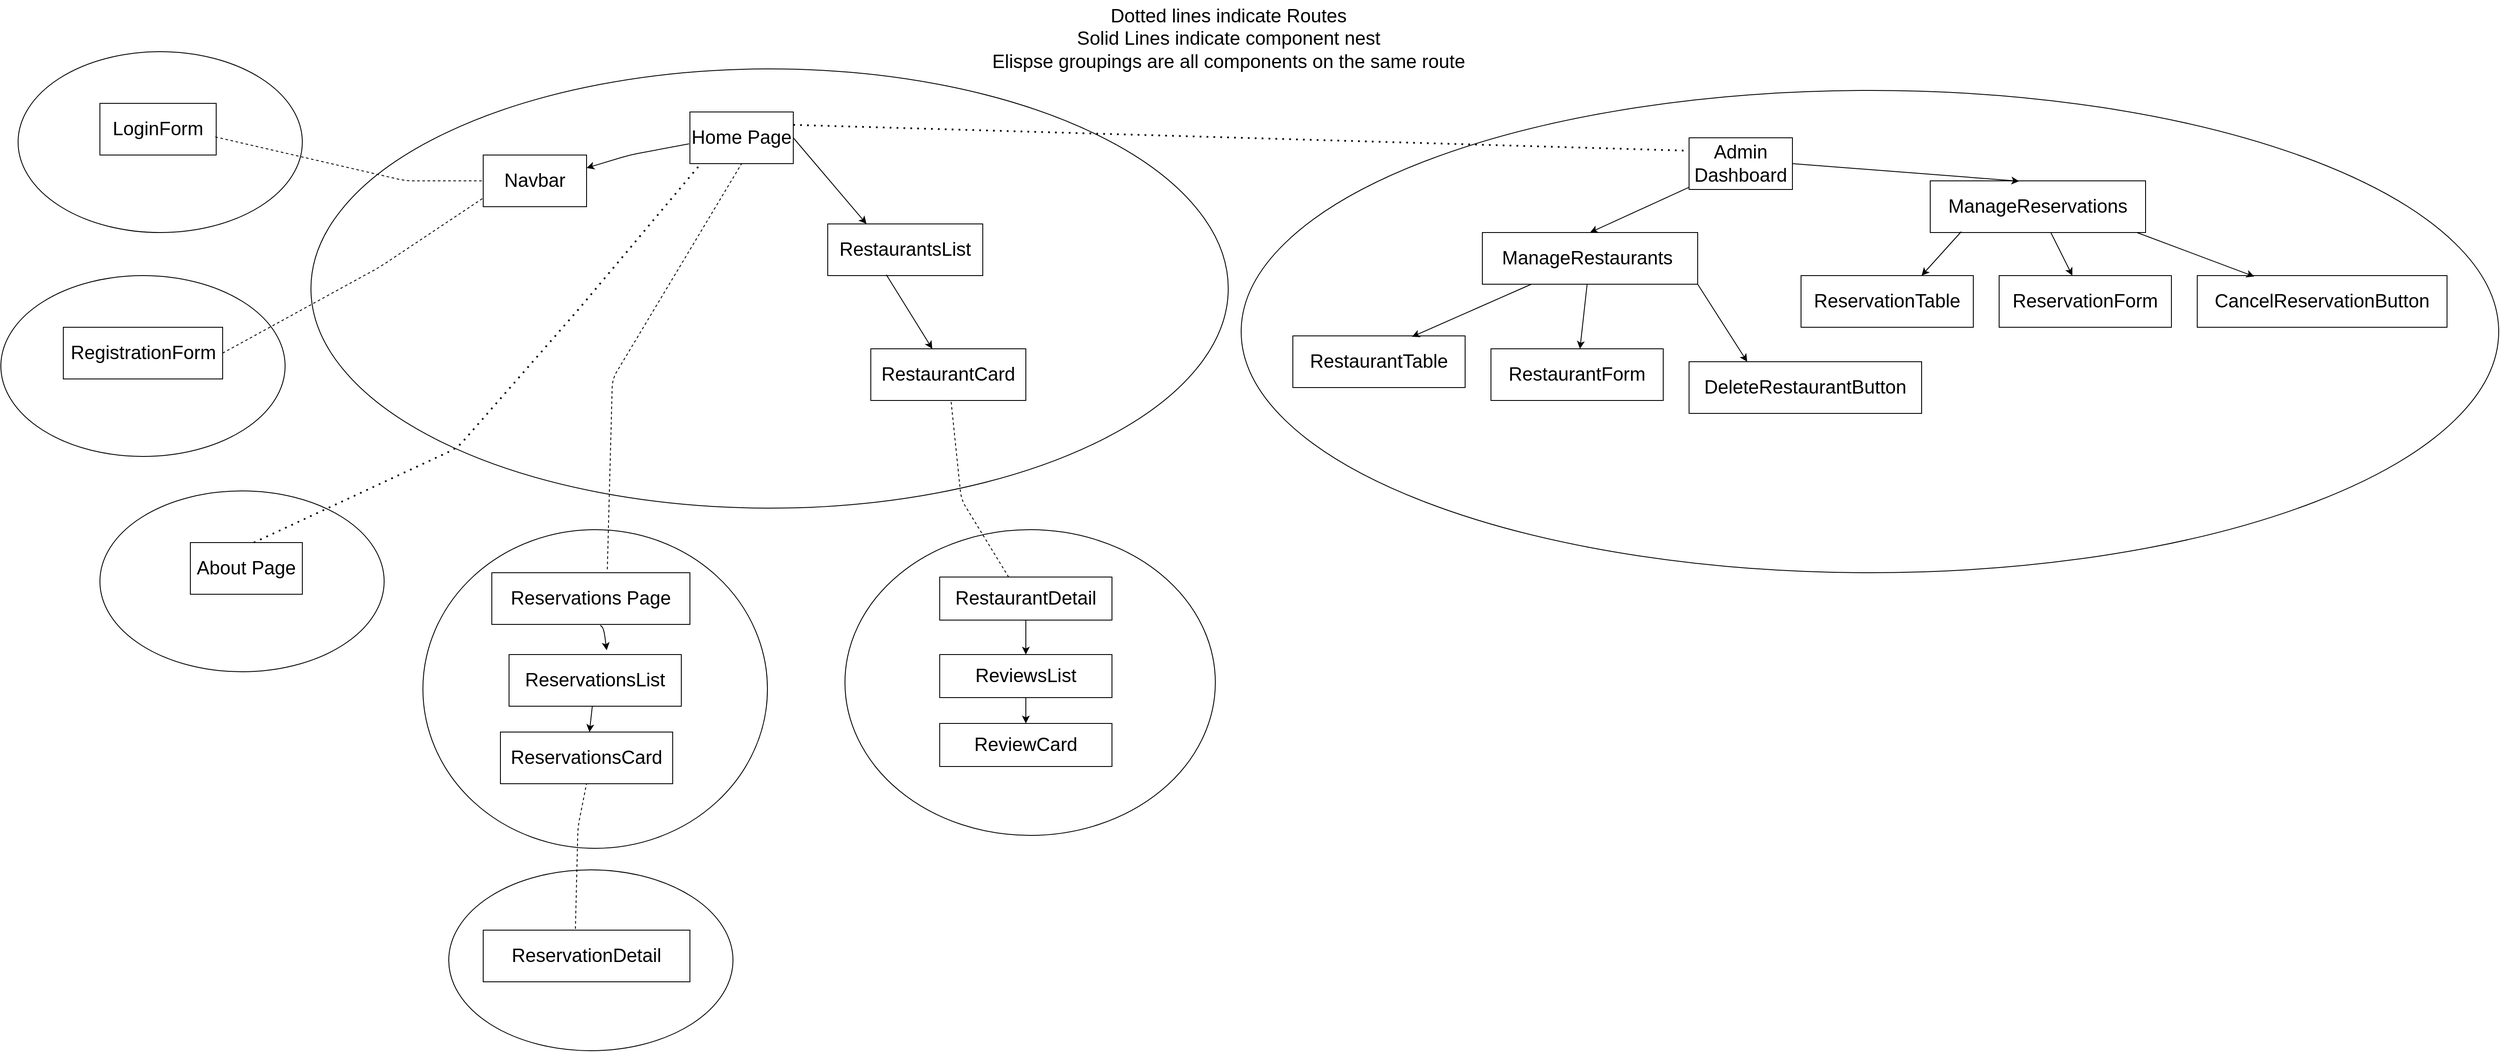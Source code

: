 <mxfile>
    <diagram id="FtEbee-XCXTfJkGimnTI" name="Page-1">
        <mxGraphModel dx="4856" dy="2888" grid="1" gridSize="10" guides="1" tooltips="1" connect="1" arrows="1" fold="1" page="1" pageScale="1" pageWidth="850" pageHeight="1100" math="0" shadow="0">
            <root>
                <mxCell id="0"/>
                <mxCell id="1" parent="0"/>
                <mxCell id="42" value="" style="ellipse;whiteSpace=wrap;html=1;fontSize=22;shadow=0;" parent="1" vertex="1">
                    <mxGeometry x="1420" y="-5" width="1460" height="560" as="geometry"/>
                </mxCell>
                <mxCell id="13" value="" style="ellipse;whiteSpace=wrap;html=1;fontSize=22;shadow=0;" parent="1" vertex="1">
                    <mxGeometry x="340" y="-30" width="1065" height="510" as="geometry"/>
                </mxCell>
                <mxCell id="16" value="" style="ellipse;whiteSpace=wrap;html=1;fontSize=22;shadow=0;" parent="1" vertex="1">
                    <mxGeometry x="470" y="505" width="400" height="370" as="geometry"/>
                </mxCell>
                <mxCell id="15" value="" style="ellipse;whiteSpace=wrap;html=1;fontSize=22;shadow=0;" parent="1" vertex="1">
                    <mxGeometry x="960" y="505" width="430" height="355" as="geometry"/>
                </mxCell>
                <mxCell id="14" value="" style="ellipse;whiteSpace=wrap;html=1;fontSize=22;shadow=0;" parent="1" vertex="1">
                    <mxGeometry x="95" y="460" width="330" height="210" as="geometry"/>
                </mxCell>
                <mxCell id="3" value="Dotted lines indicate Routes&lt;br&gt;Solid Lines indicate component nest&lt;br&gt;Elispse groupings are all components on the same route" style="text;html=1;align=center;verticalAlign=middle;resizable=0;points=[];autosize=1;strokeColor=none;fillColor=none;fontSize=22;" parent="1" vertex="1">
                    <mxGeometry x="1120" y="-110" width="570" height="90" as="geometry"/>
                </mxCell>
                <mxCell id="8" value="Home Page" style="whiteSpace=wrap;html=1;fontSize=22;" parent="1" vertex="1">
                    <mxGeometry x="780" y="20" width="120" height="60" as="geometry"/>
                </mxCell>
                <mxCell id="9" value="About Page" style="whiteSpace=wrap;html=1;fontSize=22;" parent="1" vertex="1">
                    <mxGeometry x="200" y="520" width="130" height="60" as="geometry"/>
                </mxCell>
                <mxCell id="79" value="" style="edgeStyle=none;html=1;" parent="1" source="10" target="77" edge="1">
                    <mxGeometry relative="1" as="geometry"/>
                </mxCell>
                <mxCell id="10" value="RestaurantDetail" style="whiteSpace=wrap;html=1;fontSize=22;" parent="1" vertex="1">
                    <mxGeometry x="1070" y="560" width="200" height="50" as="geometry"/>
                </mxCell>
                <mxCell id="12" value="Reservations Page" style="whiteSpace=wrap;html=1;fontSize=22;" parent="1" vertex="1">
                    <mxGeometry x="550" y="555" width="230" height="60" as="geometry"/>
                </mxCell>
                <mxCell id="18" value="" style="endArrow=none;dashed=1;html=1;fontSize=22;entryX=0.5;entryY=1;entryDx=0;entryDy=0;exitX=0.583;exitY=-0.067;exitDx=0;exitDy=0;exitPerimeter=0;" parent="1" source="12" target="8" edge="1">
                    <mxGeometry width="50" height="50" relative="1" as="geometry">
                        <mxPoint x="770" y="530" as="sourcePoint"/>
                        <mxPoint x="630" y="420" as="targetPoint"/>
                        <Array as="points">
                            <mxPoint x="690" y="330"/>
                        </Array>
                    </mxGeometry>
                </mxCell>
                <mxCell id="19" value="" style="endArrow=none;dashed=1;html=1;dashPattern=1 3;strokeWidth=2;fontSize=22;exitX=0.567;exitY=0;exitDx=0;exitDy=0;exitPerimeter=0;entryX=0.092;entryY=1.033;entryDx=0;entryDy=0;entryPerimeter=0;" parent="1" source="9" target="8" edge="1">
                    <mxGeometry width="50" height="50" relative="1" as="geometry">
                        <mxPoint x="770" y="530" as="sourcePoint"/>
                        <mxPoint x="820" y="480" as="targetPoint"/>
                        <Array as="points">
                            <mxPoint x="510" y="410"/>
                            <mxPoint x="650" y="250"/>
                        </Array>
                    </mxGeometry>
                </mxCell>
                <mxCell id="22" value="" style="endArrow=none;dashed=1;html=1;fontSize=22;exitX=0.4;exitY=0;exitDx=0;exitDy=0;exitPerimeter=0;" parent="1" source="10" target="74" edge="1">
                    <mxGeometry width="50" height="50" relative="1" as="geometry">
                        <mxPoint x="770" y="530" as="sourcePoint"/>
                        <mxPoint x="1040" y="360" as="targetPoint"/>
                        <Array as="points">
                            <mxPoint x="1095" y="470"/>
                        </Array>
                    </mxGeometry>
                </mxCell>
                <mxCell id="25" value="RestaurantsList" style="whiteSpace=wrap;html=1;shadow=0;fontSize=22;" parent="1" vertex="1">
                    <mxGeometry x="940" y="150" width="180" height="60" as="geometry"/>
                </mxCell>
                <mxCell id="27" value="Navbar" style="whiteSpace=wrap;html=1;shadow=0;fontSize=22;" parent="1" vertex="1">
                    <mxGeometry x="540" y="70" width="120" height="60" as="geometry"/>
                </mxCell>
                <mxCell id="31" value="" style="endArrow=classic;html=1;fontSize=22;entryX=1;entryY=0.25;entryDx=0;entryDy=0;exitX=-0.008;exitY=0.617;exitDx=0;exitDy=0;exitPerimeter=0;" parent="1" source="8" target="27" edge="1">
                    <mxGeometry width="50" height="50" relative="1" as="geometry">
                        <mxPoint x="770" y="240" as="sourcePoint"/>
                        <mxPoint x="820" y="180" as="targetPoint"/>
                        <Array as="points">
                            <mxPoint x="710" y="70"/>
                        </Array>
                    </mxGeometry>
                </mxCell>
                <mxCell id="33" value="" style="endArrow=classic;html=1;fontSize=22;exitX=1;exitY=0.5;exitDx=0;exitDy=0;entryX=0.25;entryY=0;entryDx=0;entryDy=0;" parent="1" source="8" target="25" edge="1">
                    <mxGeometry width="50" height="50" relative="1" as="geometry">
                        <mxPoint x="890" y="110" as="sourcePoint"/>
                        <mxPoint x="970" y="160" as="targetPoint"/>
                        <Array as="points"/>
                    </mxGeometry>
                </mxCell>
                <mxCell id="82" value="" style="edgeStyle=none;html=1;" parent="1" source="39" target="81" edge="1">
                    <mxGeometry relative="1" as="geometry"/>
                </mxCell>
                <mxCell id="39" value="&lt;font style=&quot;font-size: 22px;&quot;&gt;ReservationsList&lt;/font&gt;" style="whiteSpace=wrap;html=1;" parent="1" vertex="1">
                    <mxGeometry x="570" y="650" width="200" height="60" as="geometry"/>
                </mxCell>
                <mxCell id="40" value="" style="endArrow=classic;html=1;fontSize=17;exitX=0.548;exitY=1.017;exitDx=0;exitDy=0;entryX=0.567;entryY=-0.083;entryDx=0;entryDy=0;entryPerimeter=0;exitPerimeter=0;" parent="1" source="12" target="39" edge="1">
                    <mxGeometry width="50" height="50" relative="1" as="geometry">
                        <mxPoint x="810" y="600" as="sourcePoint"/>
                        <mxPoint x="1350" y="420" as="targetPoint"/>
                        <Array as="points">
                            <mxPoint x="680" y="620"/>
                        </Array>
                    </mxGeometry>
                </mxCell>
                <mxCell id="41" value="Admin Dashboard" style="whiteSpace=wrap;html=1;fontSize=22;" parent="1" vertex="1">
                    <mxGeometry x="1940" y="50" width="120" height="60" as="geometry"/>
                </mxCell>
                <mxCell id="44" value="" style="endArrow=none;dashed=1;html=1;dashPattern=1 3;strokeWidth=2;fontSize=22;entryX=0;entryY=0.25;entryDx=0;entryDy=0;exitX=1;exitY=0.25;exitDx=0;exitDy=0;" parent="1" source="8" target="41" edge="1">
                    <mxGeometry width="50" height="50" relative="1" as="geometry">
                        <mxPoint x="1290" y="380" as="sourcePoint"/>
                        <mxPoint x="1340" y="330" as="targetPoint"/>
                    </mxGeometry>
                </mxCell>
                <mxCell id="92" value="" style="edgeStyle=none;html=1;" parent="1" source="58" target="91" edge="1">
                    <mxGeometry relative="1" as="geometry"/>
                </mxCell>
                <mxCell id="58" value="ManageRestaurants&amp;nbsp;" style="whiteSpace=wrap;html=1;fontSize=22;" parent="1" vertex="1">
                    <mxGeometry x="1700" y="160" width="250" height="60" as="geometry"/>
                </mxCell>
                <mxCell id="101" value="" style="edgeStyle=none;html=1;" parent="1" source="59" target="99" edge="1">
                    <mxGeometry relative="1" as="geometry"/>
                </mxCell>
                <mxCell id="59" value="ManageReservations" style="whiteSpace=wrap;html=1;fontSize=22;" parent="1" vertex="1">
                    <mxGeometry x="2220" y="100" width="250" height="60" as="geometry"/>
                </mxCell>
                <mxCell id="66" value="" style="endArrow=classic;html=1;entryX=0.5;entryY=0;entryDx=0;entryDy=0;" parent="1" source="41" target="58" edge="1">
                    <mxGeometry width="50" height="50" relative="1" as="geometry">
                        <mxPoint x="1080" y="615" as="sourcePoint"/>
                        <mxPoint x="830.68" y="710.36" as="targetPoint"/>
                    </mxGeometry>
                </mxCell>
                <mxCell id="67" value="" style="endArrow=classic;html=1;exitX=1;exitY=0.5;exitDx=0;exitDy=0;entryX=0.413;entryY=0.006;entryDx=0;entryDy=0;entryPerimeter=0;" parent="1" source="41" target="59" edge="1">
                    <mxGeometry width="50" height="50" relative="1" as="geometry">
                        <mxPoint x="1982.48" y="139.76" as="sourcePoint"/>
                        <mxPoint x="2000" y="230" as="targetPoint"/>
                    </mxGeometry>
                </mxCell>
                <mxCell id="73" value="" style="endArrow=classic;html=1;fontSize=22;exitX=0.378;exitY=0.983;exitDx=0;exitDy=0;exitPerimeter=0;" parent="1" source="25" target="74" edge="1">
                    <mxGeometry width="50" height="50" relative="1" as="geometry">
                        <mxPoint x="910" y="60" as="sourcePoint"/>
                        <mxPoint x="1031.92" y="200.85" as="targetPoint"/>
                        <Array as="points"/>
                    </mxGeometry>
                </mxCell>
                <mxCell id="74" value="RestaurantCard" style="whiteSpace=wrap;html=1;shadow=0;fontSize=22;" parent="1" vertex="1">
                    <mxGeometry x="990" y="295" width="180" height="60" as="geometry"/>
                </mxCell>
                <mxCell id="80" value="" style="edgeStyle=none;html=1;" parent="1" source="77" target="78" edge="1">
                    <mxGeometry relative="1" as="geometry"/>
                </mxCell>
                <mxCell id="77" value="ReviewsList" style="whiteSpace=wrap;html=1;fontSize=22;" parent="1" vertex="1">
                    <mxGeometry x="1070" y="650" width="200" height="50" as="geometry"/>
                </mxCell>
                <mxCell id="78" value="ReviewCard" style="whiteSpace=wrap;html=1;fontSize=22;" parent="1" vertex="1">
                    <mxGeometry x="1070" y="730" width="200" height="50" as="geometry"/>
                </mxCell>
                <mxCell id="81" value="&lt;font style=&quot;font-size: 22px;&quot;&gt;ReservationsCard&lt;/font&gt;" style="whiteSpace=wrap;html=1;" parent="1" vertex="1">
                    <mxGeometry x="560" y="740" width="200" height="60" as="geometry"/>
                </mxCell>
                <mxCell id="83" value="" style="ellipse;whiteSpace=wrap;html=1;fontSize=22;shadow=0;" parent="1" vertex="1">
                    <mxGeometry x="-20" y="210" width="330" height="210" as="geometry"/>
                </mxCell>
                <mxCell id="84" value="" style="ellipse;whiteSpace=wrap;html=1;fontSize=22;shadow=0;" parent="1" vertex="1">
                    <mxGeometry y="-50" width="330" height="210" as="geometry"/>
                </mxCell>
                <mxCell id="85" value="RegistrationForm" style="whiteSpace=wrap;html=1;shadow=0;fontSize=22;" parent="1" vertex="1">
                    <mxGeometry x="52.5" y="270" width="185" height="60" as="geometry"/>
                </mxCell>
                <mxCell id="86" value="LoginForm" style="whiteSpace=wrap;html=1;shadow=0;fontSize=22;" parent="1" vertex="1">
                    <mxGeometry x="95" y="10" width="135" height="60" as="geometry"/>
                </mxCell>
                <mxCell id="87" value="" style="endArrow=none;dashed=1;html=1;fontSize=22;entryX=0;entryY=0.5;entryDx=0;entryDy=0;exitX=0.993;exitY=0.65;exitDx=0;exitDy=0;exitPerimeter=0;" parent="1" source="86" target="27" edge="1">
                    <mxGeometry width="50" height="50" relative="1" as="geometry">
                        <mxPoint x="694.09" y="560.98" as="sourcePoint"/>
                        <mxPoint x="850" y="90" as="targetPoint"/>
                        <Array as="points">
                            <mxPoint x="450" y="100"/>
                        </Array>
                    </mxGeometry>
                </mxCell>
                <mxCell id="88" value="" style="endArrow=none;dashed=1;html=1;fontSize=22;exitX=1;exitY=0.5;exitDx=0;exitDy=0;" parent="1" source="85" edge="1">
                    <mxGeometry width="50" height="50" relative="1" as="geometry">
                        <mxPoint x="239.055" y="59" as="sourcePoint"/>
                        <mxPoint x="540" y="120" as="targetPoint"/>
                        <Array as="points">
                            <mxPoint x="420" y="200"/>
                        </Array>
                    </mxGeometry>
                </mxCell>
                <mxCell id="90" value="RestaurantTable" style="whiteSpace=wrap;html=1;fontSize=22;" parent="1" vertex="1">
                    <mxGeometry x="1480" y="280" width="200" height="60" as="geometry"/>
                </mxCell>
                <mxCell id="91" value="RestaurantForm" style="whiteSpace=wrap;html=1;fontSize=22;" parent="1" vertex="1">
                    <mxGeometry x="1710" y="295" width="200" height="60" as="geometry"/>
                </mxCell>
                <mxCell id="93" value="" style="edgeStyle=none;html=1;entryX=0.692;entryY=0.017;entryDx=0;entryDy=0;entryPerimeter=0;" parent="1" source="58" target="90" edge="1">
                    <mxGeometry relative="1" as="geometry">
                        <mxPoint x="1853" y="230" as="sourcePoint"/>
                        <mxPoint x="1877" y="270" as="targetPoint"/>
                    </mxGeometry>
                </mxCell>
                <mxCell id="94" value="DeleteRestaurantButton" style="whiteSpace=wrap;html=1;fontSize=22;" parent="1" vertex="1">
                    <mxGeometry x="1940" y="310" width="270" height="60" as="geometry"/>
                </mxCell>
                <mxCell id="95" value="" style="edgeStyle=none;html=1;entryX=0.25;entryY=0;entryDx=0;entryDy=0;exitX=1;exitY=1;exitDx=0;exitDy=0;" parent="1" source="58" target="94" edge="1">
                    <mxGeometry relative="1" as="geometry">
                        <mxPoint x="1835" y="230" as="sourcePoint"/>
                        <mxPoint x="1835" y="280" as="targetPoint"/>
                    </mxGeometry>
                </mxCell>
                <mxCell id="96" value="ReservationTable" style="whiteSpace=wrap;html=1;fontSize=22;" parent="1" vertex="1">
                    <mxGeometry x="2070" y="210" width="200" height="60" as="geometry"/>
                </mxCell>
                <mxCell id="99" value="ReservationForm" style="whiteSpace=wrap;html=1;fontSize=22;" parent="1" vertex="1">
                    <mxGeometry x="2300" y="210" width="200" height="60" as="geometry"/>
                </mxCell>
                <mxCell id="100" value="CancelReservationButton" style="whiteSpace=wrap;html=1;fontSize=22;" parent="1" vertex="1">
                    <mxGeometry x="2530" y="210" width="290" height="60" as="geometry"/>
                </mxCell>
                <mxCell id="102" value="" style="edgeStyle=none;html=1;entryX=0.7;entryY=0;entryDx=0;entryDy=0;entryPerimeter=0;exitX=0.144;exitY=0.983;exitDx=0;exitDy=0;exitPerimeter=0;" parent="1" source="59" target="96" edge="1">
                    <mxGeometry relative="1" as="geometry">
                        <mxPoint x="2370" y="170" as="sourcePoint"/>
                        <mxPoint x="2395" y="220" as="targetPoint"/>
                    </mxGeometry>
                </mxCell>
                <mxCell id="103" value="" style="edgeStyle=none;html=1;entryX=0.228;entryY=0.017;entryDx=0;entryDy=0;entryPerimeter=0;exitX=0.96;exitY=1;exitDx=0;exitDy=0;exitPerimeter=0;" parent="1" source="59" target="100" edge="1">
                    <mxGeometry relative="1" as="geometry">
                        <mxPoint x="2370" y="170" as="sourcePoint"/>
                        <mxPoint x="2395" y="220" as="targetPoint"/>
                    </mxGeometry>
                </mxCell>
                <mxCell id="104" value="" style="ellipse;whiteSpace=wrap;html=1;fontSize=22;shadow=0;" parent="1" vertex="1">
                    <mxGeometry x="500" y="900" width="330" height="210" as="geometry"/>
                </mxCell>
                <mxCell id="105" value="ReservationDetail" style="whiteSpace=wrap;html=1;fontSize=22;" parent="1" vertex="1">
                    <mxGeometry x="540" y="970" width="240" height="60" as="geometry"/>
                </mxCell>
                <mxCell id="106" value="" style="endArrow=none;dashed=1;html=1;fontSize=22;exitX=0.446;exitY=-0.026;exitDx=0;exitDy=0;exitPerimeter=0;entryX=0.5;entryY=1;entryDx=0;entryDy=0;" parent="1" source="105" target="81" edge="1">
                    <mxGeometry width="50" height="50" relative="1" as="geometry">
                        <mxPoint x="1160" y="570" as="sourcePoint"/>
                        <mxPoint x="1093.103" y="365" as="targetPoint"/>
                        <Array as="points">
                            <mxPoint x="650" y="850"/>
                        </Array>
                    </mxGeometry>
                </mxCell>
            </root>
        </mxGraphModel>
    </diagram>
</mxfile>
